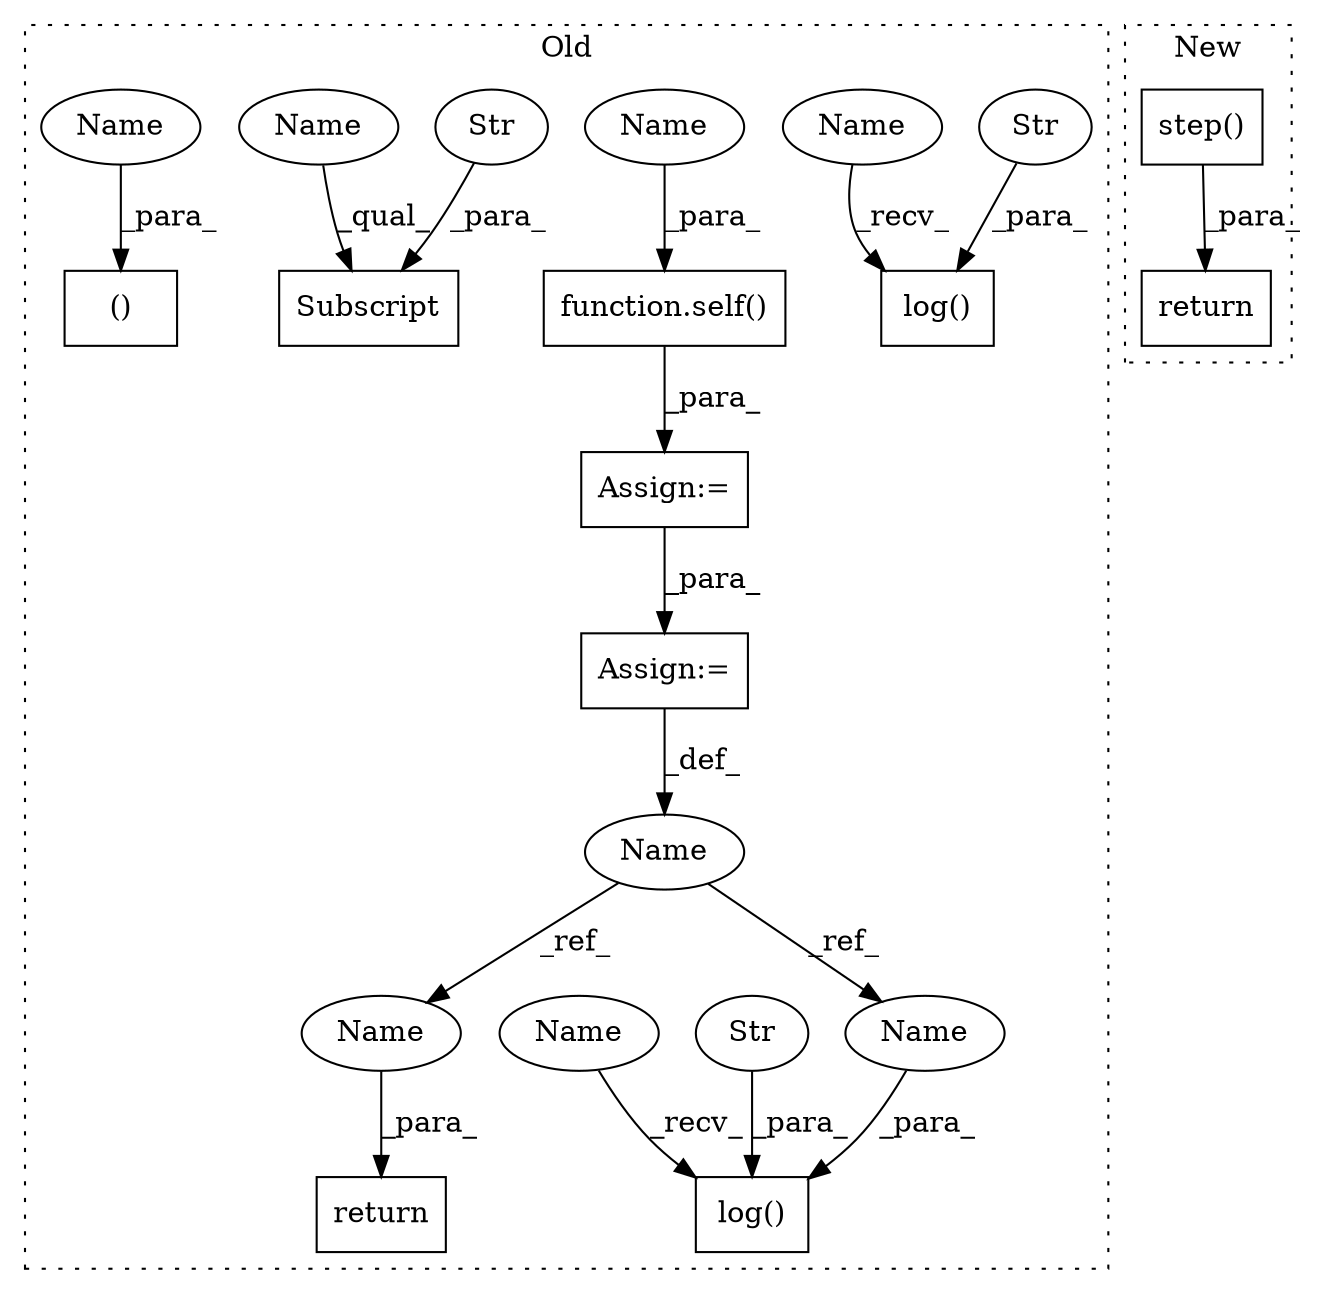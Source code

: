 digraph G {
subgraph cluster0 {
1 [label="log()" a="75" s="1828,1855" l="9,45" shape="box"];
3 [label="Assign:=" a="68" s="1805" l="3" shape="box"];
4 [label="Assign:=" a="68" s="1776" l="3" shape="box"];
5 [label="Str" a="66" s="1837" l="12" shape="ellipse"];
6 [label="return" a="93" s="2394" l="7" shape="box"];
7 [label="Name" a="87" s="1801" l="4" shape="ellipse"];
8 [label="function.self()" a="75" s="1779,1790" l="5,1" shape="box"];
9 [label="()" a="54" s="1633" l="8" shape="box"];
10 [label="log()" a="75" s="2304,2338" l="9,46" shape="box"];
12 [label="Str" a="66" s="2313" l="10" shape="ellipse"];
13 [label="Subscript" a="63" s="1736,0" l="16,0" shape="box"];
14 [label="Str" a="66" s="1743" l="8" shape="ellipse"];
15 [label="Name" a="87" s="1828" l="4" shape="ellipse"];
16 [label="Name" a="87" s="2304" l="4" shape="ellipse"];
17 [label="Name" a="87" s="1784" l="6" shape="ellipse"];
18 [label="Name" a="87" s="1627" l="6" shape="ellipse"];
19 [label="Name" a="87" s="1736" l="6" shape="ellipse"];
20 [label="Name" a="87" s="2401" l="4" shape="ellipse"];
21 [label="Name" a="87" s="1851" l="4" shape="ellipse"];
label = "Old";
style="dotted";
}
subgraph cluster1 {
2 [label="return" a="93" s="2709" l="7" shape="box"];
11 [label="step()" a="75" s="2716" l="38" shape="box"];
label = "New";
style="dotted";
}
3 -> 7 [label="_def_"];
4 -> 3 [label="_para_"];
5 -> 1 [label="_para_"];
7 -> 21 [label="_ref_"];
7 -> 20 [label="_ref_"];
8 -> 4 [label="_para_"];
11 -> 2 [label="_para_"];
12 -> 10 [label="_para_"];
14 -> 13 [label="_para_"];
15 -> 1 [label="_recv_"];
16 -> 10 [label="_recv_"];
17 -> 8 [label="_para_"];
18 -> 9 [label="_para_"];
19 -> 13 [label="_qual_"];
20 -> 6 [label="_para_"];
21 -> 1 [label="_para_"];
}